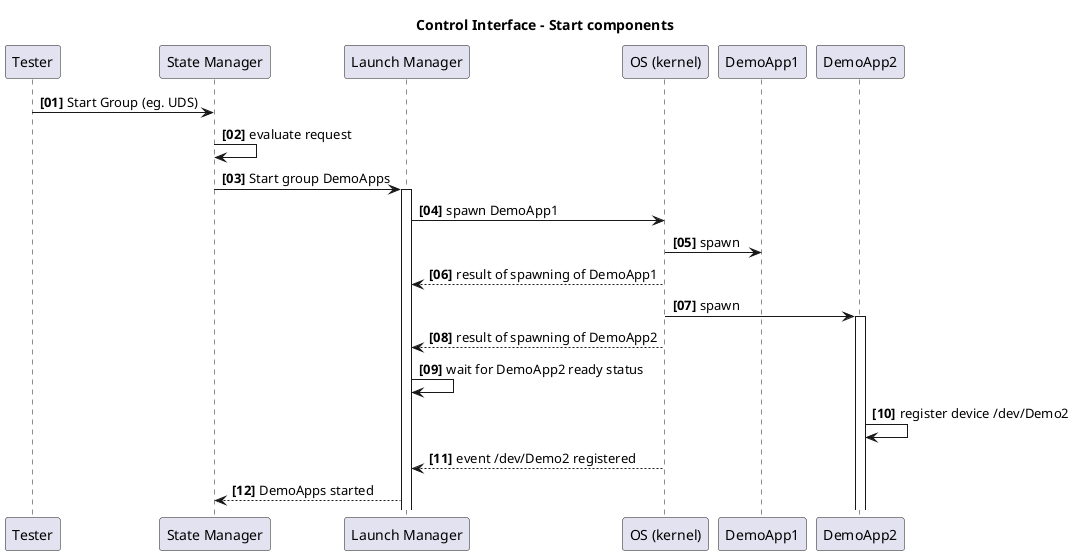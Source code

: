 @startuml
title Control Interface - Start components

autonumber "<b>[00]"


participant "Tester" as Tester
participant "State Manager" as SM
participant "Launch Manager" as LM
participant "OS (kernel)" as kernel
participant "DemoApp1" as DemoApp1
participant "DemoApp2" as DemoApp2



Tester -> SM: Start Group (eg. UDS)
SM -> SM: evaluate request
SM -> LM: Start group DemoApps
activate LM
LM -> kernel: spawn DemoApp1
kernel -> DemoApp1: spawn
kernel --> LM: result of spawning of DemoApp1
kernel -> DemoApp2: spawn
activate DemoApp2
kernel --> LM: result of spawning of DemoApp2

LM -> LM: wait for DemoApp2 ready status
DemoApp2 -> DemoApp2: register device /dev/Demo2
kernel --> LM: event /dev/Demo2 registered
LM --> SM: DemoApps started

@enduml
